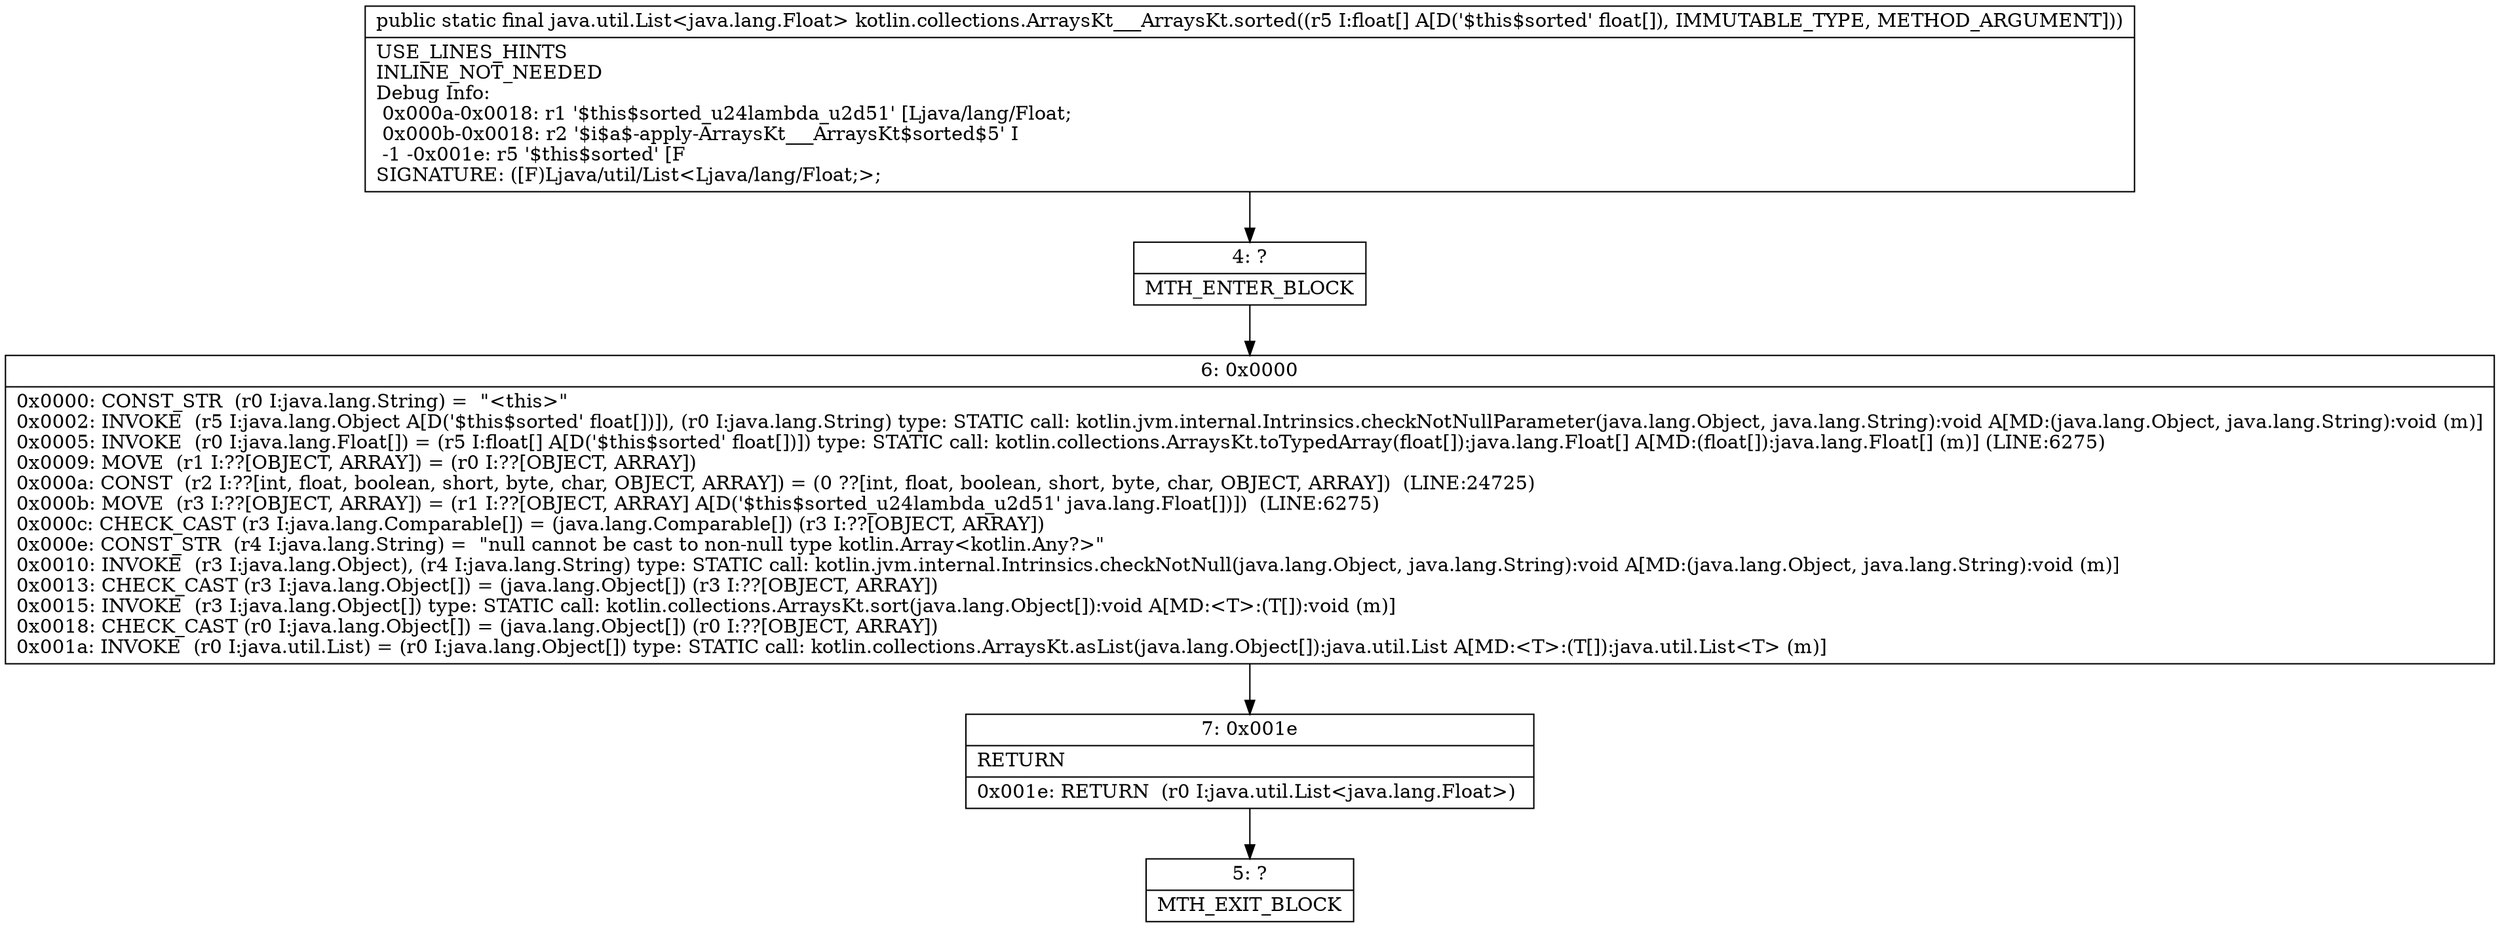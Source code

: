 digraph "CFG forkotlin.collections.ArraysKt___ArraysKt.sorted([F)Ljava\/util\/List;" {
Node_4 [shape=record,label="{4\:\ ?|MTH_ENTER_BLOCK\l}"];
Node_6 [shape=record,label="{6\:\ 0x0000|0x0000: CONST_STR  (r0 I:java.lang.String) =  \"\<this\>\" \l0x0002: INVOKE  (r5 I:java.lang.Object A[D('$this$sorted' float[])]), (r0 I:java.lang.String) type: STATIC call: kotlin.jvm.internal.Intrinsics.checkNotNullParameter(java.lang.Object, java.lang.String):void A[MD:(java.lang.Object, java.lang.String):void (m)]\l0x0005: INVOKE  (r0 I:java.lang.Float[]) = (r5 I:float[] A[D('$this$sorted' float[])]) type: STATIC call: kotlin.collections.ArraysKt.toTypedArray(float[]):java.lang.Float[] A[MD:(float[]):java.lang.Float[] (m)] (LINE:6275)\l0x0009: MOVE  (r1 I:??[OBJECT, ARRAY]) = (r0 I:??[OBJECT, ARRAY]) \l0x000a: CONST  (r2 I:??[int, float, boolean, short, byte, char, OBJECT, ARRAY]) = (0 ??[int, float, boolean, short, byte, char, OBJECT, ARRAY])  (LINE:24725)\l0x000b: MOVE  (r3 I:??[OBJECT, ARRAY]) = (r1 I:??[OBJECT, ARRAY] A[D('$this$sorted_u24lambda_u2d51' java.lang.Float[])])  (LINE:6275)\l0x000c: CHECK_CAST (r3 I:java.lang.Comparable[]) = (java.lang.Comparable[]) (r3 I:??[OBJECT, ARRAY]) \l0x000e: CONST_STR  (r4 I:java.lang.String) =  \"null cannot be cast to non\-null type kotlin.Array\<kotlin.Any?\>\" \l0x0010: INVOKE  (r3 I:java.lang.Object), (r4 I:java.lang.String) type: STATIC call: kotlin.jvm.internal.Intrinsics.checkNotNull(java.lang.Object, java.lang.String):void A[MD:(java.lang.Object, java.lang.String):void (m)]\l0x0013: CHECK_CAST (r3 I:java.lang.Object[]) = (java.lang.Object[]) (r3 I:??[OBJECT, ARRAY]) \l0x0015: INVOKE  (r3 I:java.lang.Object[]) type: STATIC call: kotlin.collections.ArraysKt.sort(java.lang.Object[]):void A[MD:\<T\>:(T[]):void (m)]\l0x0018: CHECK_CAST (r0 I:java.lang.Object[]) = (java.lang.Object[]) (r0 I:??[OBJECT, ARRAY]) \l0x001a: INVOKE  (r0 I:java.util.List) = (r0 I:java.lang.Object[]) type: STATIC call: kotlin.collections.ArraysKt.asList(java.lang.Object[]):java.util.List A[MD:\<T\>:(T[]):java.util.List\<T\> (m)]\l}"];
Node_7 [shape=record,label="{7\:\ 0x001e|RETURN\l|0x001e: RETURN  (r0 I:java.util.List\<java.lang.Float\>) \l}"];
Node_5 [shape=record,label="{5\:\ ?|MTH_EXIT_BLOCK\l}"];
MethodNode[shape=record,label="{public static final java.util.List\<java.lang.Float\> kotlin.collections.ArraysKt___ArraysKt.sorted((r5 I:float[] A[D('$this$sorted' float[]), IMMUTABLE_TYPE, METHOD_ARGUMENT]))  | USE_LINES_HINTS\lINLINE_NOT_NEEDED\lDebug Info:\l  0x000a\-0x0018: r1 '$this$sorted_u24lambda_u2d51' [Ljava\/lang\/Float;\l  0x000b\-0x0018: r2 '$i$a$\-apply\-ArraysKt___ArraysKt$sorted$5' I\l  \-1 \-0x001e: r5 '$this$sorted' [F\lSIGNATURE: ([F)Ljava\/util\/List\<Ljava\/lang\/Float;\>;\l}"];
MethodNode -> Node_4;Node_4 -> Node_6;
Node_6 -> Node_7;
Node_7 -> Node_5;
}

